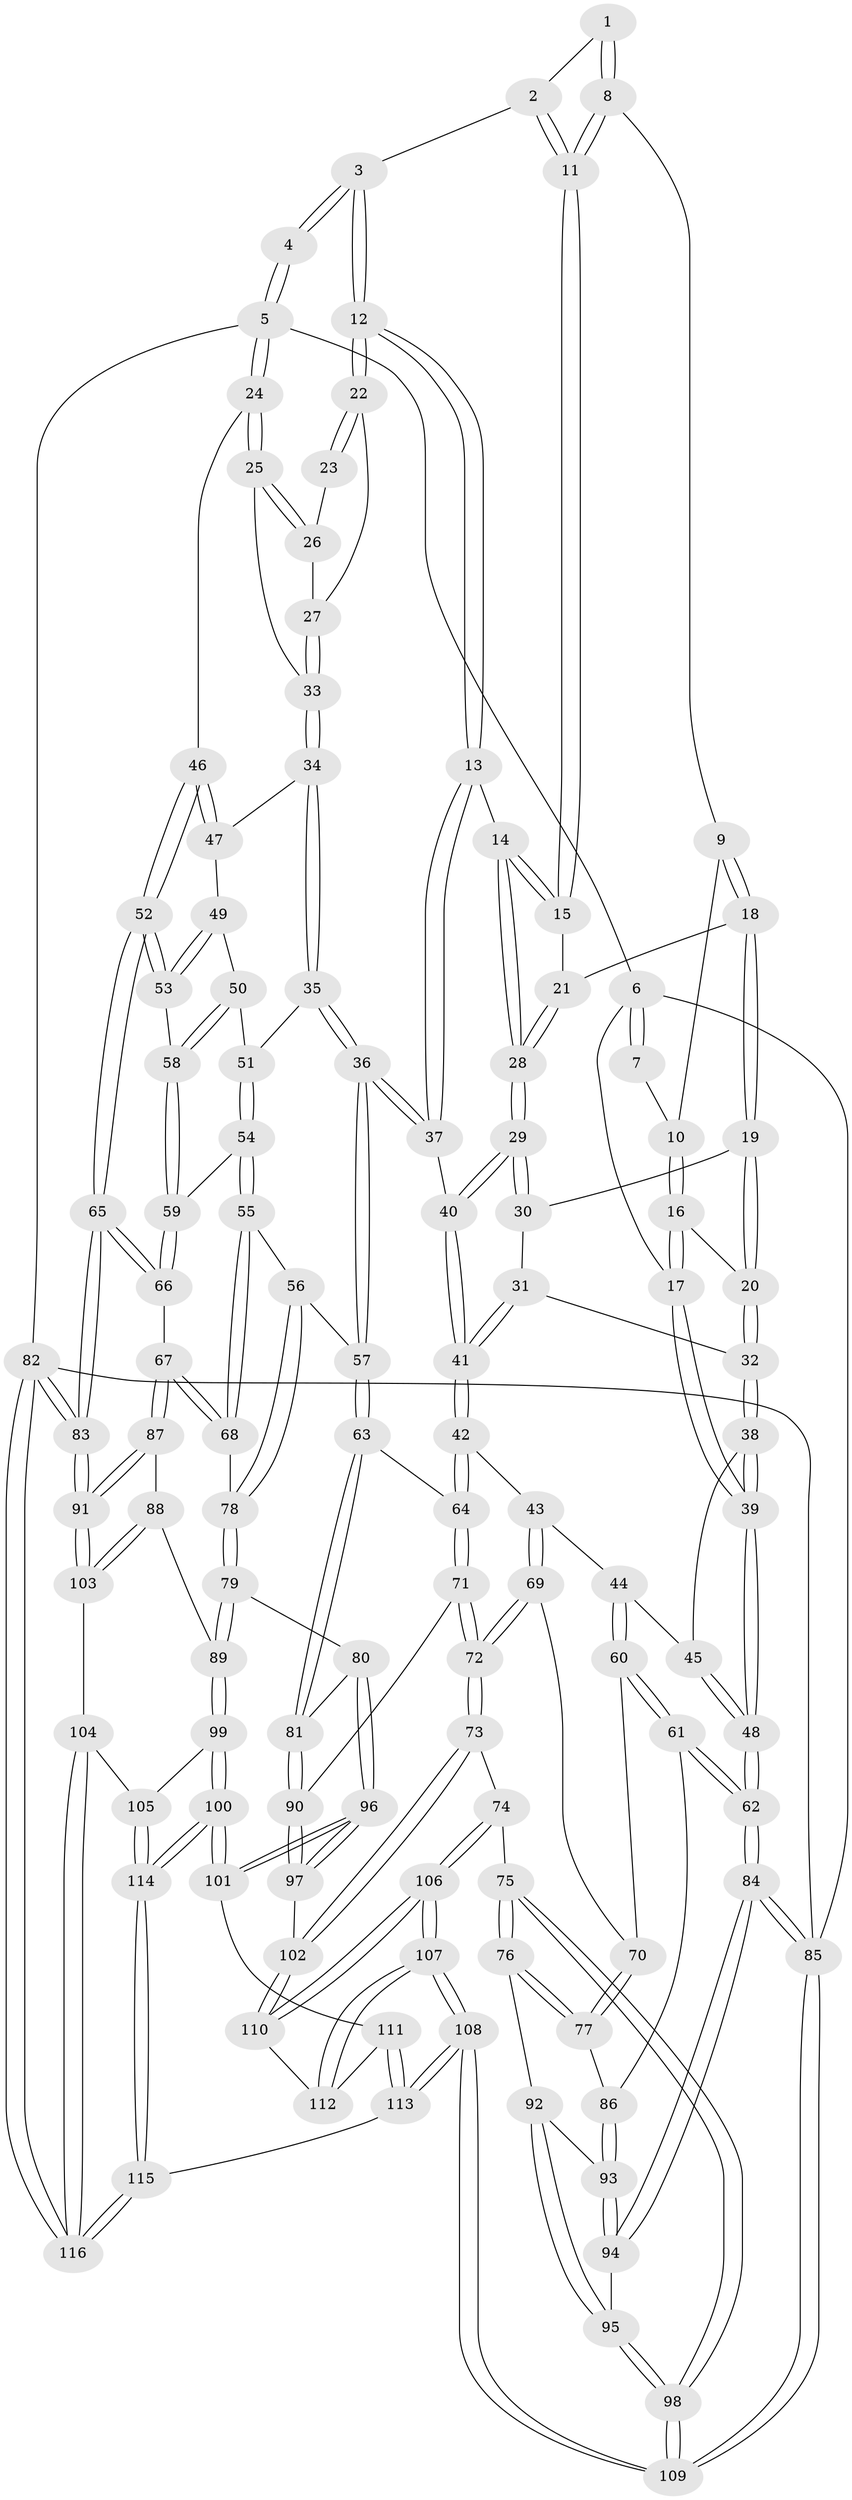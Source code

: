 // Generated by graph-tools (version 1.1) at 2025/38/03/09/25 02:38:36]
// undirected, 116 vertices, 287 edges
graph export_dot {
graph [start="1"]
  node [color=gray90,style=filled];
  1 [pos="+0.41499502992359605+0"];
  2 [pos="+0.5266875403249769+0"];
  3 [pos="+0.6873704851821374+0"];
  4 [pos="+1+0"];
  5 [pos="+1+0"];
  6 [pos="+0+0"];
  7 [pos="+0.23744522124287415+0"];
  8 [pos="+0.39458101932402667+0.011821017261792213"];
  9 [pos="+0.3480082452917962+0.07258675691775217"];
  10 [pos="+0.311594449726803+0.04520309337157216"];
  11 [pos="+0.5093434508029885+0.09403691195092566"];
  12 [pos="+0.6364223519587254+0.17210809624569082"];
  13 [pos="+0.6183598431932773+0.18052677717355653"];
  14 [pos="+0.6034919837862699+0.1778339514479021"];
  15 [pos="+0.5212121597226008+0.14101112800224191"];
  16 [pos="+0.039317387020830416+0.09529049139433239"];
  17 [pos="+0+0"];
  18 [pos="+0.3599107900806531+0.14914301200675412"];
  19 [pos="+0.2958307581783025+0.18444329205223836"];
  20 [pos="+0.09481848092612401+0.14540633598406325"];
  21 [pos="+0.43321883977527664+0.1652836989429988"];
  22 [pos="+0.6744271170395478+0.17444809616451046"];
  23 [pos="+1+0"];
  24 [pos="+1+0.2979008719843006"];
  25 [pos="+0.9839001844080151+0.26572113472649606"];
  26 [pos="+0.8851094695213747+0.1332084659675367"];
  27 [pos="+0.7644491488127617+0.20673346629724867"];
  28 [pos="+0.405404642470066+0.38491250568965385"];
  29 [pos="+0.4053168388529381+0.3851180762353594"];
  30 [pos="+0.2971195703487944+0.19194155722811085"];
  31 [pos="+0.26279071065938886+0.33502812789653497"];
  32 [pos="+0.14859825997524934+0.3052579491334518"];
  33 [pos="+0.8340543581531751+0.35057569313105474"];
  34 [pos="+0.833294174800385+0.35378425904015737"];
  35 [pos="+0.8319037899277527+0.3558595204316506"];
  36 [pos="+0.663295053601773+0.47134199447883157"];
  37 [pos="+0.6200099705693364+0.42184948390673505"];
  38 [pos="+0.1401340149577729+0.33736493957086355"];
  39 [pos="+0+0.44513402970618177"];
  40 [pos="+0.4042367524153692+0.3936641882339505"];
  41 [pos="+0.3622028929282359+0.43180349008438035"];
  42 [pos="+0.36108401597029377+0.43445315586707445"];
  43 [pos="+0.2890932298968749+0.48283746244370945"];
  44 [pos="+0.18043341683240688+0.455843910663109"];
  45 [pos="+0.14538200661149486+0.4026569961942221"];
  46 [pos="+1+0.3774145021397151"];
  47 [pos="+0.9626986230260023+0.42440785892235466"];
  48 [pos="+0+0.5138910702203188"];
  49 [pos="+0.9427229676196615+0.4690215107059085"];
  50 [pos="+0.9375132425465654+0.4772045436973072"];
  51 [pos="+0.8710034647108034+0.46204298970605784"];
  52 [pos="+1+0.4817096618746596"];
  53 [pos="+1+0.5034447387567245"];
  54 [pos="+0.8632179049882994+0.511515512393581"];
  55 [pos="+0.8397695679673756+0.5354208288957538"];
  56 [pos="+0.6923666597823365+0.5157004852176922"];
  57 [pos="+0.6638099448154771+0.4800191641497964"];
  58 [pos="+0.9429019397971873+0.521188226519588"];
  59 [pos="+0.9386195649466151+0.5277292599297075"];
  60 [pos="+0.0687881005595234+0.567934651727685"];
  61 [pos="+0+0.594474833826546"];
  62 [pos="+0+0.5706735071753147"];
  63 [pos="+0.5331021187217004+0.5995030927365363"];
  64 [pos="+0.4594650823476612+0.5954985110533209"];
  65 [pos="+1+0.669368884689566"];
  66 [pos="+0.9400826229312779+0.617092014410763"];
  67 [pos="+0.8925698706554045+0.6359594033625371"];
  68 [pos="+0.8814374697146645+0.6200171393614401"];
  69 [pos="+0.2774119144994705+0.5251923714437222"];
  70 [pos="+0.21409196568911495+0.5918263032692488"];
  71 [pos="+0.3902270079639496+0.6829326828517318"];
  72 [pos="+0.3541144770142007+0.7050375162785459"];
  73 [pos="+0.33170693656123496+0.7378103872612746"];
  74 [pos="+0.3186438103325819+0.7479144501329894"];
  75 [pos="+0.2932906503678559+0.744753030513162"];
  76 [pos="+0.258750976240108+0.7210143970558701"];
  77 [pos="+0.21623611064988804+0.650212618852027"];
  78 [pos="+0.705539694712867+0.5593938835172397"];
  79 [pos="+0.7327174534213831+0.7002084508949044"];
  80 [pos="+0.6715885402732472+0.7211873106901417"];
  81 [pos="+0.5689276256161473+0.6926793104126054"];
  82 [pos="+1+1"];
  83 [pos="+1+0.9035140243579107"];
  84 [pos="+0+1"];
  85 [pos="+0+1"];
  86 [pos="+0.08047077006760403+0.6698766795657145"];
  87 [pos="+0.851698606642941+0.7006158470360722"];
  88 [pos="+0.8139475688511959+0.7146737693446632"];
  89 [pos="+0.7750355093279145+0.7250854480018715"];
  90 [pos="+0.5270591942869991+0.7517081836761501"];
  91 [pos="+1+0.8653121772850454"];
  92 [pos="+0.1658166048505429+0.7248657340821352"];
  93 [pos="+0.08443439975489639+0.6769446650164482"];
  94 [pos="+0.08913409223682324+0.7415882854572651"];
  95 [pos="+0.12939048696898536+0.8161755245924652"];
  96 [pos="+0.6097355483895752+0.8558146233030948"];
  97 [pos="+0.5228075910652885+0.8003452330948134"];
  98 [pos="+0.13706775624390932+0.8608849416234496"];
  99 [pos="+0.7745709148947469+0.8112576868089907"];
  100 [pos="+0.6843492223607142+0.9071941465961416"];
  101 [pos="+0.6149474683205794+0.8685071434541295"];
  102 [pos="+0.4922438794704589+0.8164443115490497"];
  103 [pos="+0.9226759340341159+0.8899164514136326"];
  104 [pos="+0.8774816013309088+0.9024787379549787"];
  105 [pos="+0.8713459645030431+0.9023670858770539"];
  106 [pos="+0.34073505462214676+0.8997295800402211"];
  107 [pos="+0.2833697958229645+1"];
  108 [pos="+0.24944836880891674+1"];
  109 [pos="+0+1"];
  110 [pos="+0.47522277442004035+0.8494368973486797"];
  111 [pos="+0.5606220842826893+0.9219515026417237"];
  112 [pos="+0.4982639123143785+0.9254892188318833"];
  113 [pos="+0.600774824348562+1"];
  114 [pos="+0.7252080391336176+1"];
  115 [pos="+0.6964974977453338+1"];
  116 [pos="+0.9186705700995106+1"];
  1 -- 2;
  1 -- 8;
  1 -- 8;
  2 -- 3;
  2 -- 11;
  2 -- 11;
  3 -- 4;
  3 -- 4;
  3 -- 12;
  3 -- 12;
  4 -- 5;
  4 -- 5;
  5 -- 6;
  5 -- 24;
  5 -- 24;
  5 -- 82;
  6 -- 7;
  6 -- 7;
  6 -- 17;
  6 -- 85;
  7 -- 10;
  8 -- 9;
  8 -- 11;
  8 -- 11;
  9 -- 10;
  9 -- 18;
  9 -- 18;
  10 -- 16;
  10 -- 16;
  11 -- 15;
  11 -- 15;
  12 -- 13;
  12 -- 13;
  12 -- 22;
  12 -- 22;
  13 -- 14;
  13 -- 37;
  13 -- 37;
  14 -- 15;
  14 -- 15;
  14 -- 28;
  14 -- 28;
  15 -- 21;
  16 -- 17;
  16 -- 17;
  16 -- 20;
  17 -- 39;
  17 -- 39;
  18 -- 19;
  18 -- 19;
  18 -- 21;
  19 -- 20;
  19 -- 20;
  19 -- 30;
  20 -- 32;
  20 -- 32;
  21 -- 28;
  21 -- 28;
  22 -- 23;
  22 -- 23;
  22 -- 27;
  23 -- 26;
  24 -- 25;
  24 -- 25;
  24 -- 46;
  25 -- 26;
  25 -- 26;
  25 -- 33;
  26 -- 27;
  27 -- 33;
  27 -- 33;
  28 -- 29;
  28 -- 29;
  29 -- 30;
  29 -- 30;
  29 -- 40;
  29 -- 40;
  30 -- 31;
  31 -- 32;
  31 -- 41;
  31 -- 41;
  32 -- 38;
  32 -- 38;
  33 -- 34;
  33 -- 34;
  34 -- 35;
  34 -- 35;
  34 -- 47;
  35 -- 36;
  35 -- 36;
  35 -- 51;
  36 -- 37;
  36 -- 37;
  36 -- 57;
  36 -- 57;
  37 -- 40;
  38 -- 39;
  38 -- 39;
  38 -- 45;
  39 -- 48;
  39 -- 48;
  40 -- 41;
  40 -- 41;
  41 -- 42;
  41 -- 42;
  42 -- 43;
  42 -- 64;
  42 -- 64;
  43 -- 44;
  43 -- 69;
  43 -- 69;
  44 -- 45;
  44 -- 60;
  44 -- 60;
  45 -- 48;
  45 -- 48;
  46 -- 47;
  46 -- 47;
  46 -- 52;
  46 -- 52;
  47 -- 49;
  48 -- 62;
  48 -- 62;
  49 -- 50;
  49 -- 53;
  49 -- 53;
  50 -- 51;
  50 -- 58;
  50 -- 58;
  51 -- 54;
  51 -- 54;
  52 -- 53;
  52 -- 53;
  52 -- 65;
  52 -- 65;
  53 -- 58;
  54 -- 55;
  54 -- 55;
  54 -- 59;
  55 -- 56;
  55 -- 68;
  55 -- 68;
  56 -- 57;
  56 -- 78;
  56 -- 78;
  57 -- 63;
  57 -- 63;
  58 -- 59;
  58 -- 59;
  59 -- 66;
  59 -- 66;
  60 -- 61;
  60 -- 61;
  60 -- 70;
  61 -- 62;
  61 -- 62;
  61 -- 86;
  62 -- 84;
  62 -- 84;
  63 -- 64;
  63 -- 81;
  63 -- 81;
  64 -- 71;
  64 -- 71;
  65 -- 66;
  65 -- 66;
  65 -- 83;
  65 -- 83;
  66 -- 67;
  67 -- 68;
  67 -- 68;
  67 -- 87;
  67 -- 87;
  68 -- 78;
  69 -- 70;
  69 -- 72;
  69 -- 72;
  70 -- 77;
  70 -- 77;
  71 -- 72;
  71 -- 72;
  71 -- 90;
  72 -- 73;
  72 -- 73;
  73 -- 74;
  73 -- 102;
  73 -- 102;
  74 -- 75;
  74 -- 106;
  74 -- 106;
  75 -- 76;
  75 -- 76;
  75 -- 98;
  75 -- 98;
  76 -- 77;
  76 -- 77;
  76 -- 92;
  77 -- 86;
  78 -- 79;
  78 -- 79;
  79 -- 80;
  79 -- 89;
  79 -- 89;
  80 -- 81;
  80 -- 96;
  80 -- 96;
  81 -- 90;
  81 -- 90;
  82 -- 83;
  82 -- 83;
  82 -- 116;
  82 -- 116;
  82 -- 85;
  83 -- 91;
  83 -- 91;
  84 -- 85;
  84 -- 85;
  84 -- 94;
  84 -- 94;
  85 -- 109;
  85 -- 109;
  86 -- 93;
  86 -- 93;
  87 -- 88;
  87 -- 91;
  87 -- 91;
  88 -- 89;
  88 -- 103;
  88 -- 103;
  89 -- 99;
  89 -- 99;
  90 -- 97;
  90 -- 97;
  91 -- 103;
  91 -- 103;
  92 -- 93;
  92 -- 95;
  92 -- 95;
  93 -- 94;
  93 -- 94;
  94 -- 95;
  95 -- 98;
  95 -- 98;
  96 -- 97;
  96 -- 97;
  96 -- 101;
  96 -- 101;
  97 -- 102;
  98 -- 109;
  98 -- 109;
  99 -- 100;
  99 -- 100;
  99 -- 105;
  100 -- 101;
  100 -- 101;
  100 -- 114;
  100 -- 114;
  101 -- 111;
  102 -- 110;
  102 -- 110;
  103 -- 104;
  104 -- 105;
  104 -- 116;
  104 -- 116;
  105 -- 114;
  105 -- 114;
  106 -- 107;
  106 -- 107;
  106 -- 110;
  106 -- 110;
  107 -- 108;
  107 -- 108;
  107 -- 112;
  107 -- 112;
  108 -- 109;
  108 -- 109;
  108 -- 113;
  108 -- 113;
  110 -- 112;
  111 -- 112;
  111 -- 113;
  111 -- 113;
  113 -- 115;
  114 -- 115;
  114 -- 115;
  115 -- 116;
  115 -- 116;
}
